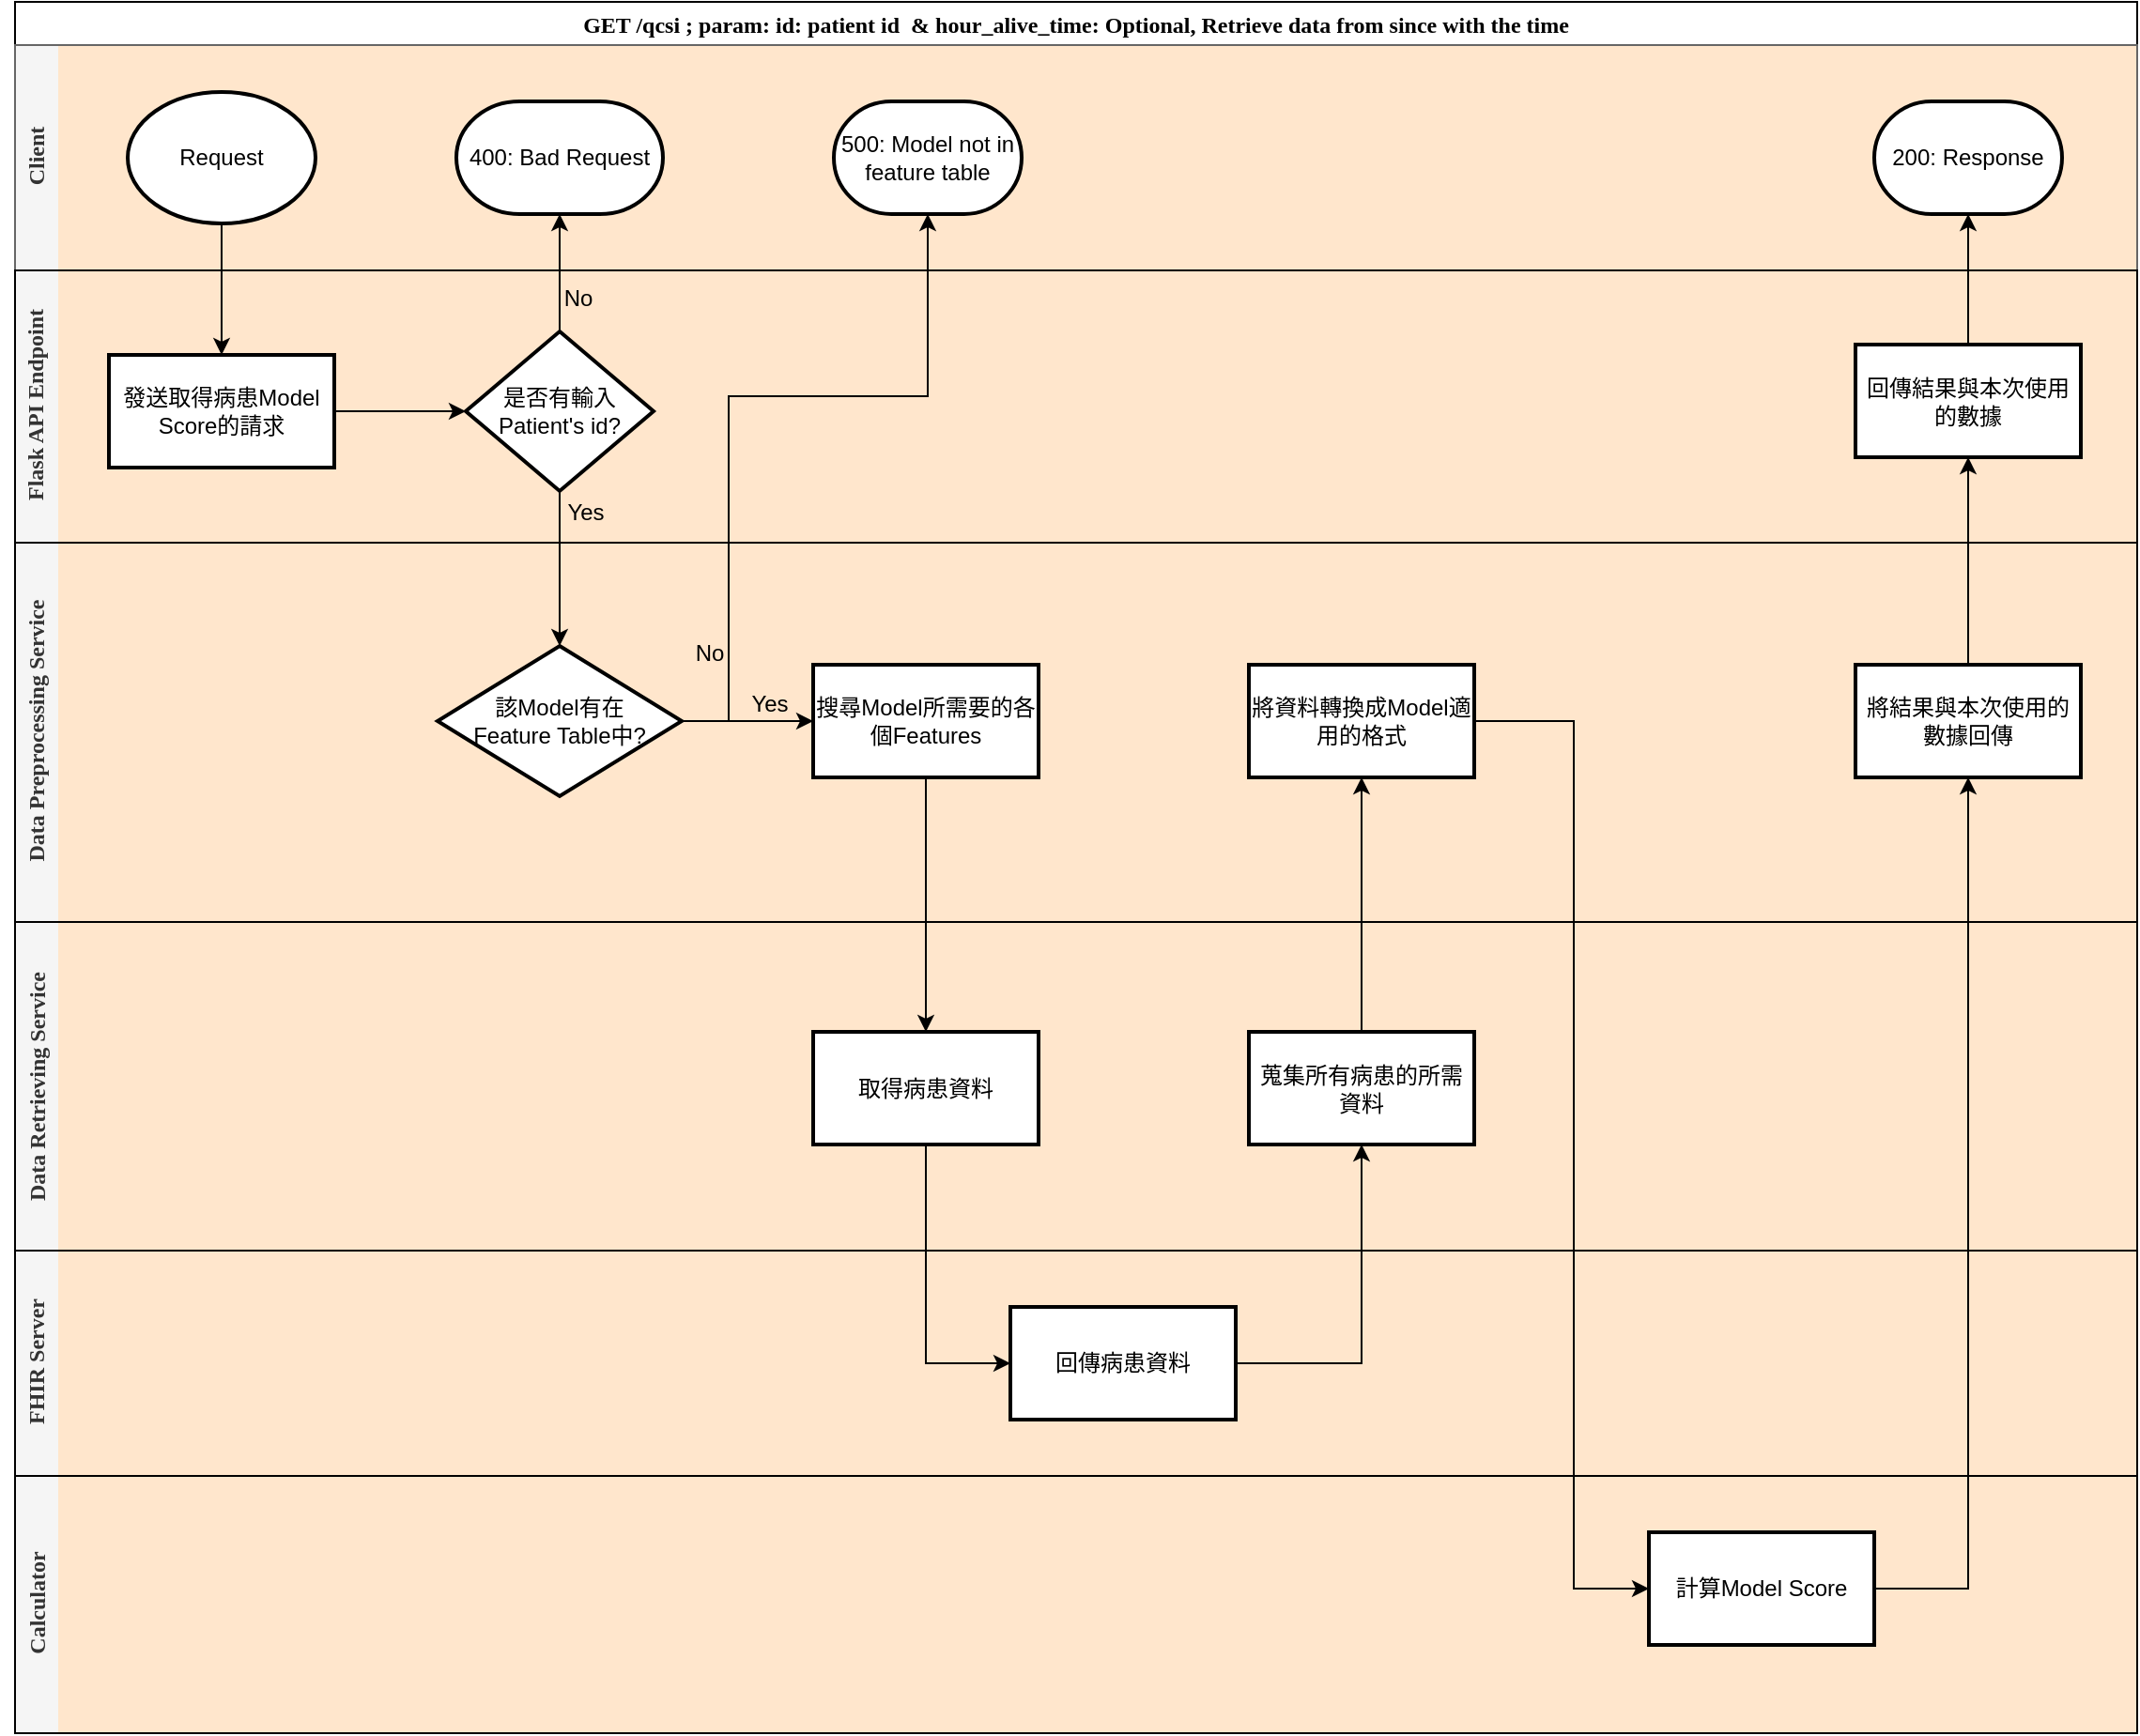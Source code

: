 <mxfile version="20.0.1" type="device"><diagram id="C5RBs43oDa-KdzZeNtuy" name="Page-1"><mxGraphModel dx="1422" dy="839" grid="1" gridSize="10" guides="1" tooltips="1" connect="1" arrows="1" fold="1" page="1" pageScale="1" pageWidth="827" pageHeight="1169" math="0" shadow="0"><root><mxCell id="WIyWlLk6GJQsqaUBKTNV-0"/><mxCell id="WIyWlLk6GJQsqaUBKTNV-1" parent="WIyWlLk6GJQsqaUBKTNV-0"/><mxCell id="Q2JHpyXK3tvcLyVBupTh-1" value="GET /qcsi ; param: id: patient id  &amp; hour_alive_time: Optional, Retrieve data from since with the time" style="swimlane;swimlaneLine=1;glass=0;shadow=0;rounded=0;sketch=0;swimlaneFillColor=#FFE6CC;fontFamily=Verdana;" parent="WIyWlLk6GJQsqaUBKTNV-1" vertex="1"><mxGeometry x="300" y="210" width="1130" height="922" as="geometry"/></mxCell><mxCell id="Q2JHpyXK3tvcLyVBupTh-2" value="&lt;font face=&quot;Verdana&quot;&gt;Client&lt;/font&gt;" style="swimlane;html=1;horizontal=0;swimlaneLine=0;fillColor=#f5f5f5;strokeColor=#666666;fontColor=#333333;startSize=23;" parent="Q2JHpyXK3tvcLyVBupTh-1" vertex="1"><mxGeometry y="23" width="1130" height="120" as="geometry"><mxRectangle x="260" y="330" width="30" height="50" as="alternateBounds"/></mxGeometry></mxCell><mxCell id="Q2JHpyXK3tvcLyVBupTh-7" value="Request" style="strokeWidth=2;html=1;shape=mxgraph.flowchart.start_1;whiteSpace=wrap;" parent="Q2JHpyXK3tvcLyVBupTh-2" vertex="1"><mxGeometry x="60" y="25" width="100" height="70" as="geometry"/></mxCell><mxCell id="Q2JHpyXK3tvcLyVBupTh-25" value="400: Bad Request" style="strokeWidth=2;html=1;shape=mxgraph.flowchart.terminator;whiteSpace=wrap;" parent="Q2JHpyXK3tvcLyVBupTh-2" vertex="1"><mxGeometry x="235" y="30" width="110" height="60" as="geometry"/></mxCell><mxCell id="Q2JHpyXK3tvcLyVBupTh-32" value="500: Model not in feature table" style="strokeWidth=2;html=1;shape=mxgraph.flowchart.terminator;whiteSpace=wrap;" parent="Q2JHpyXK3tvcLyVBupTh-2" vertex="1"><mxGeometry x="436" y="30" width="100" height="60" as="geometry"/></mxCell><mxCell id="ZfSD3USpCY6e5y5g9DAe-16" value="200: Response" style="strokeWidth=2;html=1;shape=mxgraph.flowchart.terminator;whiteSpace=wrap;" parent="Q2JHpyXK3tvcLyVBupTh-2" vertex="1"><mxGeometry x="990" y="30" width="100" height="60" as="geometry"/></mxCell><mxCell id="Q2JHpyXK3tvcLyVBupTh-5" value="&lt;font face=&quot;Verdana&quot;&gt;Flask API Endpoint&lt;/font&gt;" style="swimlane;html=1;horizontal=0;swimlaneLine=0;fillColor=#f5f5f5;fontColor=#333333;" parent="Q2JHpyXK3tvcLyVBupTh-1" vertex="1"><mxGeometry y="143" width="1130" height="145" as="geometry"><mxRectangle x="260" y="330" width="30" height="50" as="alternateBounds"/></mxGeometry></mxCell><mxCell id="_g8Pxo4nuFvf6XIZdUo5-4" value="" style="edgeStyle=orthogonalEdgeStyle;rounded=0;orthogonalLoop=1;jettySize=auto;html=1;" parent="Q2JHpyXK3tvcLyVBupTh-5" source="_g8Pxo4nuFvf6XIZdUo5-1" target="_g8Pxo4nuFvf6XIZdUo5-3" edge="1"><mxGeometry relative="1" as="geometry"/></mxCell><mxCell id="_g8Pxo4nuFvf6XIZdUo5-1" value="發送取得病患Model Score的請求" style="whiteSpace=wrap;html=1;strokeWidth=2;" parent="Q2JHpyXK3tvcLyVBupTh-5" vertex="1"><mxGeometry x="50" y="45" width="120" height="60" as="geometry"/></mxCell><mxCell id="_g8Pxo4nuFvf6XIZdUo5-3" value="是否有輸入Patient's id?" style="rhombus;whiteSpace=wrap;html=1;strokeWidth=2;" parent="Q2JHpyXK3tvcLyVBupTh-5" vertex="1"><mxGeometry x="240" y="32.5" width="100" height="85" as="geometry"/></mxCell><mxCell id="_g8Pxo4nuFvf6XIZdUo5-8" value="No" style="text;html=1;strokeColor=none;fillColor=none;align=center;verticalAlign=middle;whiteSpace=wrap;rounded=0;" parent="Q2JHpyXK3tvcLyVBupTh-5" vertex="1"><mxGeometry x="270" width="60" height="30" as="geometry"/></mxCell><mxCell id="_g8Pxo4nuFvf6XIZdUo5-33" value="回傳結果與本次使用的數據" style="whiteSpace=wrap;html=1;strokeWidth=2;" parent="Q2JHpyXK3tvcLyVBupTh-5" vertex="1"><mxGeometry x="980" y="39.5" width="120" height="60" as="geometry"/></mxCell><mxCell id="Q2JHpyXK3tvcLyVBupTh-6" value="&lt;font face=&quot;Verdana&quot;&gt;Data Preprocessing Service&lt;/font&gt;" style="swimlane;html=1;horizontal=0;swimlaneLine=0;startSize=23;fillColor=#f5f5f5;fontColor=#333333;" parent="Q2JHpyXK3tvcLyVBupTh-1" vertex="1"><mxGeometry y="288" width="1130" height="202" as="geometry"><mxRectangle x="260" y="330" width="30" height="50" as="alternateBounds"/></mxGeometry></mxCell><mxCell id="_g8Pxo4nuFvf6XIZdUo5-11" value="Yes" style="text;html=1;strokeColor=none;fillColor=none;align=center;verticalAlign=middle;whiteSpace=wrap;rounded=0;" parent="Q2JHpyXK3tvcLyVBupTh-6" vertex="1"><mxGeometry x="274" y="-31" width="60" height="30" as="geometry"/></mxCell><mxCell id="qsH0C6IxlLgiaa1xsICl-8" style="edgeStyle=orthogonalEdgeStyle;rounded=0;orthogonalLoop=1;jettySize=auto;html=1;" parent="Q2JHpyXK3tvcLyVBupTh-6" source="_g8Pxo4nuFvf6XIZdUo5-12" target="_g8Pxo4nuFvf6XIZdUo5-9" edge="1"><mxGeometry relative="1" as="geometry"/></mxCell><mxCell id="_g8Pxo4nuFvf6XIZdUo5-12" value="該Model有在&lt;br&gt;Feature Table中?" style="rhombus;whiteSpace=wrap;html=1;strokeWidth=2;" parent="Q2JHpyXK3tvcLyVBupTh-6" vertex="1"><mxGeometry x="225" y="55" width="130" height="80" as="geometry"/></mxCell><mxCell id="_g8Pxo4nuFvf6XIZdUo5-16" value="No" style="text;html=1;strokeColor=none;fillColor=none;align=center;verticalAlign=middle;whiteSpace=wrap;rounded=0;" parent="Q2JHpyXK3tvcLyVBupTh-6" vertex="1"><mxGeometry x="340" y="44" width="60" height="30" as="geometry"/></mxCell><mxCell id="_g8Pxo4nuFvf6XIZdUo5-24" value="將資料轉換成Model適用的格式" style="whiteSpace=wrap;html=1;strokeWidth=2;" parent="Q2JHpyXK3tvcLyVBupTh-6" vertex="1"><mxGeometry x="657" y="65" width="120" height="60" as="geometry"/></mxCell><mxCell id="_g8Pxo4nuFvf6XIZdUo5-30" value="將結果與本次使用的數據回傳" style="whiteSpace=wrap;html=1;strokeWidth=2;" parent="Q2JHpyXK3tvcLyVBupTh-6" vertex="1"><mxGeometry x="980" y="65" width="120" height="60" as="geometry"/></mxCell><mxCell id="_g8Pxo4nuFvf6XIZdUo5-9" value="搜尋Model所需要的各&lt;br&gt;個Features" style="whiteSpace=wrap;html=1;strokeWidth=2;" parent="Q2JHpyXK3tvcLyVBupTh-6" vertex="1"><mxGeometry x="425" y="65" width="120" height="60" as="geometry"/></mxCell><mxCell id="qsH0C6IxlLgiaa1xsICl-10" value="Yes" style="text;html=1;strokeColor=none;fillColor=none;align=center;verticalAlign=middle;whiteSpace=wrap;rounded=0;" parent="Q2JHpyXK3tvcLyVBupTh-6" vertex="1"><mxGeometry x="372" y="71" width="60" height="30" as="geometry"/></mxCell><mxCell id="ZfSD3USpCY6e5y5g9DAe-1" value="&lt;font face=&quot;Verdana&quot;&gt;Data Retrieving Service&lt;/font&gt;" style="swimlane;html=1;horizontal=0;swimlaneLine=0;startSize=23;fillColor=#f5f5f5;fontColor=#333333;" parent="Q2JHpyXK3tvcLyVBupTh-1" vertex="1"><mxGeometry y="490" width="1130" height="177" as="geometry"><mxRectangle x="260" y="330" width="30" height="50" as="alternateBounds"/></mxGeometry></mxCell><mxCell id="_g8Pxo4nuFvf6XIZdUo5-18" value="取得病患資料" style="whiteSpace=wrap;html=1;strokeWidth=2;" parent="ZfSD3USpCY6e5y5g9DAe-1" vertex="1"><mxGeometry x="425" y="58.5" width="120" height="60" as="geometry"/></mxCell><mxCell id="_g8Pxo4nuFvf6XIZdUo5-22" value="蒐集所有病患的所需資料" style="whiteSpace=wrap;html=1;strokeWidth=2;" parent="ZfSD3USpCY6e5y5g9DAe-1" vertex="1"><mxGeometry x="657" y="58.5" width="120" height="60" as="geometry"/></mxCell><mxCell id="_g8Pxo4nuFvf6XIZdUo5-0" value="&lt;font face=&quot;Verdana&quot;&gt;FHIR Server&lt;/font&gt;" style="swimlane;html=1;horizontal=0;swimlaneLine=0;startSize=23;fillColor=#f5f5f5;fontColor=#333333;swimlaneFillColor=#FFE6CC;" parent="Q2JHpyXK3tvcLyVBupTh-1" vertex="1"><mxGeometry y="665" width="1130" height="120" as="geometry"><mxRectangle x="260" y="330" width="30" height="50" as="alternateBounds"/></mxGeometry></mxCell><mxCell id="_g8Pxo4nuFvf6XIZdUo5-20" value="回傳病患資料" style="whiteSpace=wrap;html=1;strokeWidth=2;" parent="_g8Pxo4nuFvf6XIZdUo5-0" vertex="1"><mxGeometry x="530" y="30" width="120" height="60" as="geometry"/></mxCell><mxCell id="_g8Pxo4nuFvf6XIZdUo5-2" value="" style="edgeStyle=orthogonalEdgeStyle;rounded=0;orthogonalLoop=1;jettySize=auto;html=1;" parent="Q2JHpyXK3tvcLyVBupTh-1" source="Q2JHpyXK3tvcLyVBupTh-7" target="_g8Pxo4nuFvf6XIZdUo5-1" edge="1"><mxGeometry relative="1" as="geometry"/></mxCell><mxCell id="_g8Pxo4nuFvf6XIZdUo5-7" style="edgeStyle=orthogonalEdgeStyle;rounded=0;orthogonalLoop=1;jettySize=auto;html=1;" parent="Q2JHpyXK3tvcLyVBupTh-1" source="_g8Pxo4nuFvf6XIZdUo5-3" target="Q2JHpyXK3tvcLyVBupTh-25" edge="1"><mxGeometry relative="1" as="geometry"/></mxCell><mxCell id="_g8Pxo4nuFvf6XIZdUo5-15" style="edgeStyle=orthogonalEdgeStyle;rounded=0;orthogonalLoop=1;jettySize=auto;html=1;" parent="Q2JHpyXK3tvcLyVBupTh-1" source="_g8Pxo4nuFvf6XIZdUo5-12" target="Q2JHpyXK3tvcLyVBupTh-32" edge="1"><mxGeometry relative="1" as="geometry"><Array as="points"><mxPoint x="380" y="383"/><mxPoint x="380" y="210"/><mxPoint x="486" y="210"/></Array></mxGeometry></mxCell><mxCell id="_g8Pxo4nuFvf6XIZdUo5-21" value="" style="edgeStyle=orthogonalEdgeStyle;rounded=0;orthogonalLoop=1;jettySize=auto;html=1;" parent="Q2JHpyXK3tvcLyVBupTh-1" source="_g8Pxo4nuFvf6XIZdUo5-18" target="_g8Pxo4nuFvf6XIZdUo5-20" edge="1"><mxGeometry relative="1" as="geometry"><Array as="points"><mxPoint x="485" y="725"/></Array></mxGeometry></mxCell><mxCell id="_g8Pxo4nuFvf6XIZdUo5-23" value="" style="edgeStyle=orthogonalEdgeStyle;rounded=0;orthogonalLoop=1;jettySize=auto;html=1;" parent="Q2JHpyXK3tvcLyVBupTh-1" source="_g8Pxo4nuFvf6XIZdUo5-20" target="_g8Pxo4nuFvf6XIZdUo5-22" edge="1"><mxGeometry relative="1" as="geometry"/></mxCell><mxCell id="_g8Pxo4nuFvf6XIZdUo5-25" value="" style="edgeStyle=orthogonalEdgeStyle;rounded=0;orthogonalLoop=1;jettySize=auto;html=1;" parent="Q2JHpyXK3tvcLyVBupTh-1" source="_g8Pxo4nuFvf6XIZdUo5-22" target="_g8Pxo4nuFvf6XIZdUo5-24" edge="1"><mxGeometry relative="1" as="geometry"/></mxCell><mxCell id="qsH0C6IxlLgiaa1xsICl-7" style="edgeStyle=orthogonalEdgeStyle;rounded=0;orthogonalLoop=1;jettySize=auto;html=1;" parent="Q2JHpyXK3tvcLyVBupTh-1" source="_g8Pxo4nuFvf6XIZdUo5-3" target="_g8Pxo4nuFvf6XIZdUo5-12" edge="1"><mxGeometry relative="1" as="geometry"/></mxCell><mxCell id="qsH0C6IxlLgiaa1xsICl-9" style="edgeStyle=orthogonalEdgeStyle;rounded=0;orthogonalLoop=1;jettySize=auto;html=1;" parent="Q2JHpyXK3tvcLyVBupTh-1" source="_g8Pxo4nuFvf6XIZdUo5-9" target="_g8Pxo4nuFvf6XIZdUo5-18" edge="1"><mxGeometry relative="1" as="geometry"/></mxCell><mxCell id="_g8Pxo4nuFvf6XIZdUo5-26" value="&lt;p&gt;&lt;font face=&quot;Verdana&quot;&gt;Calculator&lt;/font&gt;&lt;/p&gt;" style="swimlane;html=1;horizontal=0;swimlaneLine=0;startSize=23;fillColor=#f5f5f5;fontColor=#333333;swimlaneFillColor=#FFE6CC;" parent="Q2JHpyXK3tvcLyVBupTh-1" vertex="1"><mxGeometry y="785" width="1130" height="137" as="geometry"><mxRectangle x="260" y="330" width="30" height="50" as="alternateBounds"/></mxGeometry></mxCell><mxCell id="_g8Pxo4nuFvf6XIZdUo5-27" value="計算Model Score" style="whiteSpace=wrap;html=1;strokeWidth=2;" parent="_g8Pxo4nuFvf6XIZdUo5-26" vertex="1"><mxGeometry x="870" y="30" width="120" height="60" as="geometry"/></mxCell><mxCell id="_g8Pxo4nuFvf6XIZdUo5-31" value="" style="edgeStyle=orthogonalEdgeStyle;rounded=0;orthogonalLoop=1;jettySize=auto;html=1;" parent="Q2JHpyXK3tvcLyVBupTh-1" source="_g8Pxo4nuFvf6XIZdUo5-27" target="_g8Pxo4nuFvf6XIZdUo5-30" edge="1"><mxGeometry relative="1" as="geometry"><Array as="points"><mxPoint x="1040" y="845"/></Array></mxGeometry></mxCell><mxCell id="_g8Pxo4nuFvf6XIZdUo5-28" value="" style="edgeStyle=orthogonalEdgeStyle;rounded=0;orthogonalLoop=1;jettySize=auto;html=1;" parent="Q2JHpyXK3tvcLyVBupTh-1" source="_g8Pxo4nuFvf6XIZdUo5-24" target="_g8Pxo4nuFvf6XIZdUo5-27" edge="1"><mxGeometry relative="1" as="geometry"><Array as="points"><mxPoint x="830" y="383"/><mxPoint x="830" y="845"/></Array></mxGeometry></mxCell><mxCell id="_g8Pxo4nuFvf6XIZdUo5-35" style="edgeStyle=orthogonalEdgeStyle;rounded=0;orthogonalLoop=1;jettySize=auto;html=1;entryX=0.5;entryY=1;entryDx=0;entryDy=0;entryPerimeter=0;" parent="Q2JHpyXK3tvcLyVBupTh-1" source="_g8Pxo4nuFvf6XIZdUo5-33" target="ZfSD3USpCY6e5y5g9DAe-16" edge="1"><mxGeometry relative="1" as="geometry"/></mxCell><mxCell id="_g8Pxo4nuFvf6XIZdUo5-34" value="" style="edgeStyle=orthogonalEdgeStyle;rounded=0;orthogonalLoop=1;jettySize=auto;html=1;" parent="Q2JHpyXK3tvcLyVBupTh-1" source="_g8Pxo4nuFvf6XIZdUo5-30" target="_g8Pxo4nuFvf6XIZdUo5-33" edge="1"><mxGeometry relative="1" as="geometry"/></mxCell></root></mxGraphModel></diagram></mxfile>